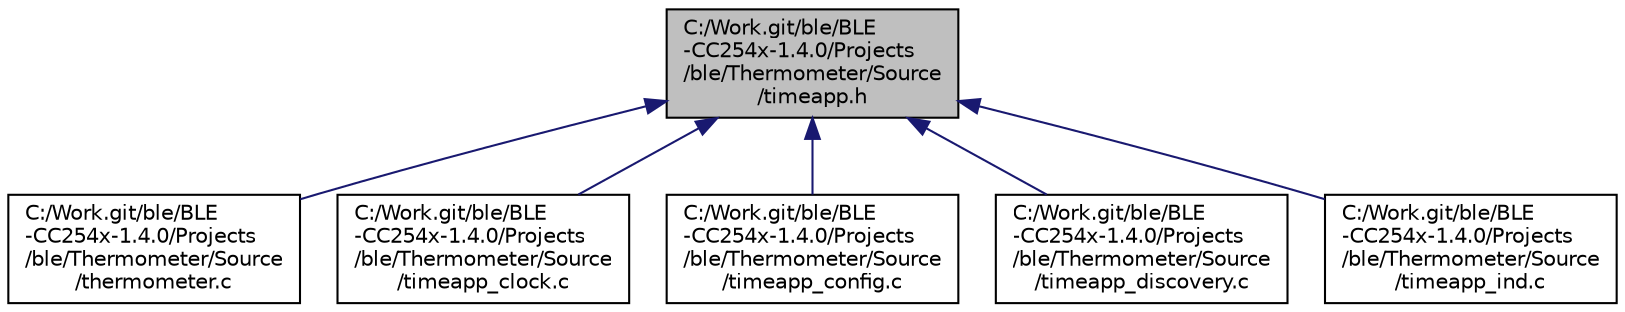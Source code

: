 digraph "C:/Work.git/ble/BLE-CC254x-1.4.0/Projects/ble/Thermometer/Source/timeapp.h"
{
  edge [fontname="Helvetica",fontsize="10",labelfontname="Helvetica",labelfontsize="10"];
  node [fontname="Helvetica",fontsize="10",shape=record];
  Node1 [label="C:/Work.git/ble/BLE\l-CC254x-1.4.0/Projects\l/ble/Thermometer/Source\l/timeapp.h",height=0.2,width=0.4,color="black", fillcolor="grey75", style="filled" fontcolor="black"];
  Node1 -> Node2 [dir="back",color="midnightblue",fontsize="10",style="solid",fontname="Helvetica"];
  Node2 [label="C:/Work.git/ble/BLE\l-CC254x-1.4.0/Projects\l/ble/Thermometer/Source\l/thermometer.c",height=0.2,width=0.4,color="black", fillcolor="white", style="filled",URL="$thermometer_8c.html"];
  Node1 -> Node3 [dir="back",color="midnightblue",fontsize="10",style="solid",fontname="Helvetica"];
  Node3 [label="C:/Work.git/ble/BLE\l-CC254x-1.4.0/Projects\l/ble/Thermometer/Source\l/timeapp_clock.c",height=0.2,width=0.4,color="black", fillcolor="white", style="filled",URL="$_thermometer_2_source_2timeapp__clock_8c.html"];
  Node1 -> Node4 [dir="back",color="midnightblue",fontsize="10",style="solid",fontname="Helvetica"];
  Node4 [label="C:/Work.git/ble/BLE\l-CC254x-1.4.0/Projects\l/ble/Thermometer/Source\l/timeapp_config.c",height=0.2,width=0.4,color="black", fillcolor="white", style="filled",URL="$_thermometer_2_source_2timeapp__config_8c.html"];
  Node1 -> Node5 [dir="back",color="midnightblue",fontsize="10",style="solid",fontname="Helvetica"];
  Node5 [label="C:/Work.git/ble/BLE\l-CC254x-1.4.0/Projects\l/ble/Thermometer/Source\l/timeapp_discovery.c",height=0.2,width=0.4,color="black", fillcolor="white", style="filled",URL="$_thermometer_2_source_2timeapp__discovery_8c.html"];
  Node1 -> Node6 [dir="back",color="midnightblue",fontsize="10",style="solid",fontname="Helvetica"];
  Node6 [label="C:/Work.git/ble/BLE\l-CC254x-1.4.0/Projects\l/ble/Thermometer/Source\l/timeapp_ind.c",height=0.2,width=0.4,color="black", fillcolor="white", style="filled",URL="$_thermometer_2_source_2timeapp__ind_8c.html"];
}

